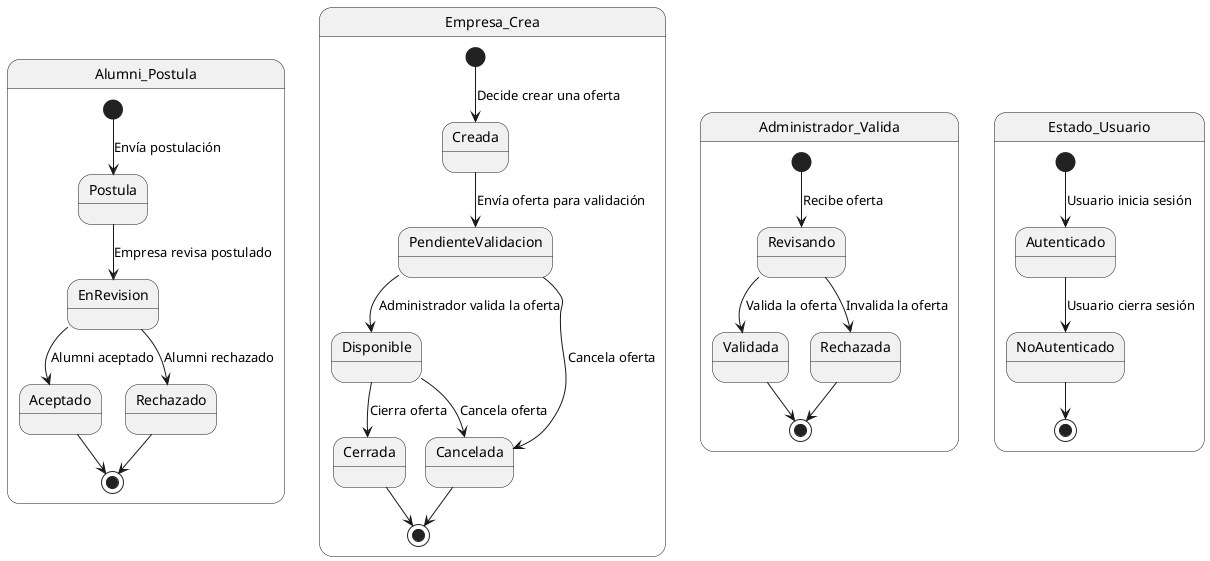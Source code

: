 @startuml

state Alumni_Postula {
    [*] --> Postula : Envía postulación
    Postula --> EnRevision : Empresa revisa postulado
    EnRevision --> Aceptado : Alumni aceptado
    EnRevision --> Rechazado : Alumni rechazado
    Aceptado --> [*]
    Rechazado --> [*]
}

state Empresa_Crea {
    [*] --> Creada : Decide crear una oferta
    Creada --> PendienteValidacion : Envía oferta para validación
    PendienteValidacion --> Disponible : Administrador valida la oferta
    PendienteValidacion --> Cancelada : Cancela oferta
    Disponible --> Cerrada : Cierra oferta
    Disponible --> Cancelada : Cancela oferta
    Cerrada --> [*]
    Cancelada --> [*]
}

state Administrador_Valida {
    [*] --> Revisando : Recibe oferta
    Revisando --> Validada : Valida la oferta
    Revisando --> Rechazada : Invalida la oferta
    Validada --> [*]
    Rechazada --> [*]
}

state Estado_Usuario {
    [*] --> Autenticado : Usuario inicia sesión
    Autenticado --> NoAutenticado : Usuario cierra sesión
    NoAutenticado --> [*]
}

@enduml
